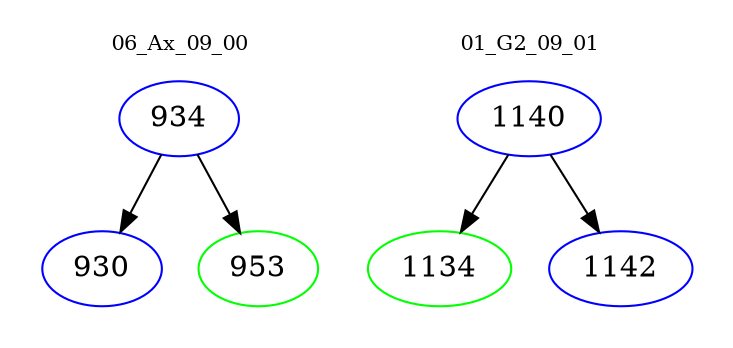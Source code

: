 digraph{
subgraph cluster_0 {
color = white
label = "06_Ax_09_00";
fontsize=10;
T0_934 [label="934", color="blue"]
T0_934 -> T0_930 [color="black"]
T0_930 [label="930", color="blue"]
T0_934 -> T0_953 [color="black"]
T0_953 [label="953", color="green"]
}
subgraph cluster_1 {
color = white
label = "01_G2_09_01";
fontsize=10;
T1_1140 [label="1140", color="blue"]
T1_1140 -> T1_1134 [color="black"]
T1_1134 [label="1134", color="green"]
T1_1140 -> T1_1142 [color="black"]
T1_1142 [label="1142", color="blue"]
}
}
